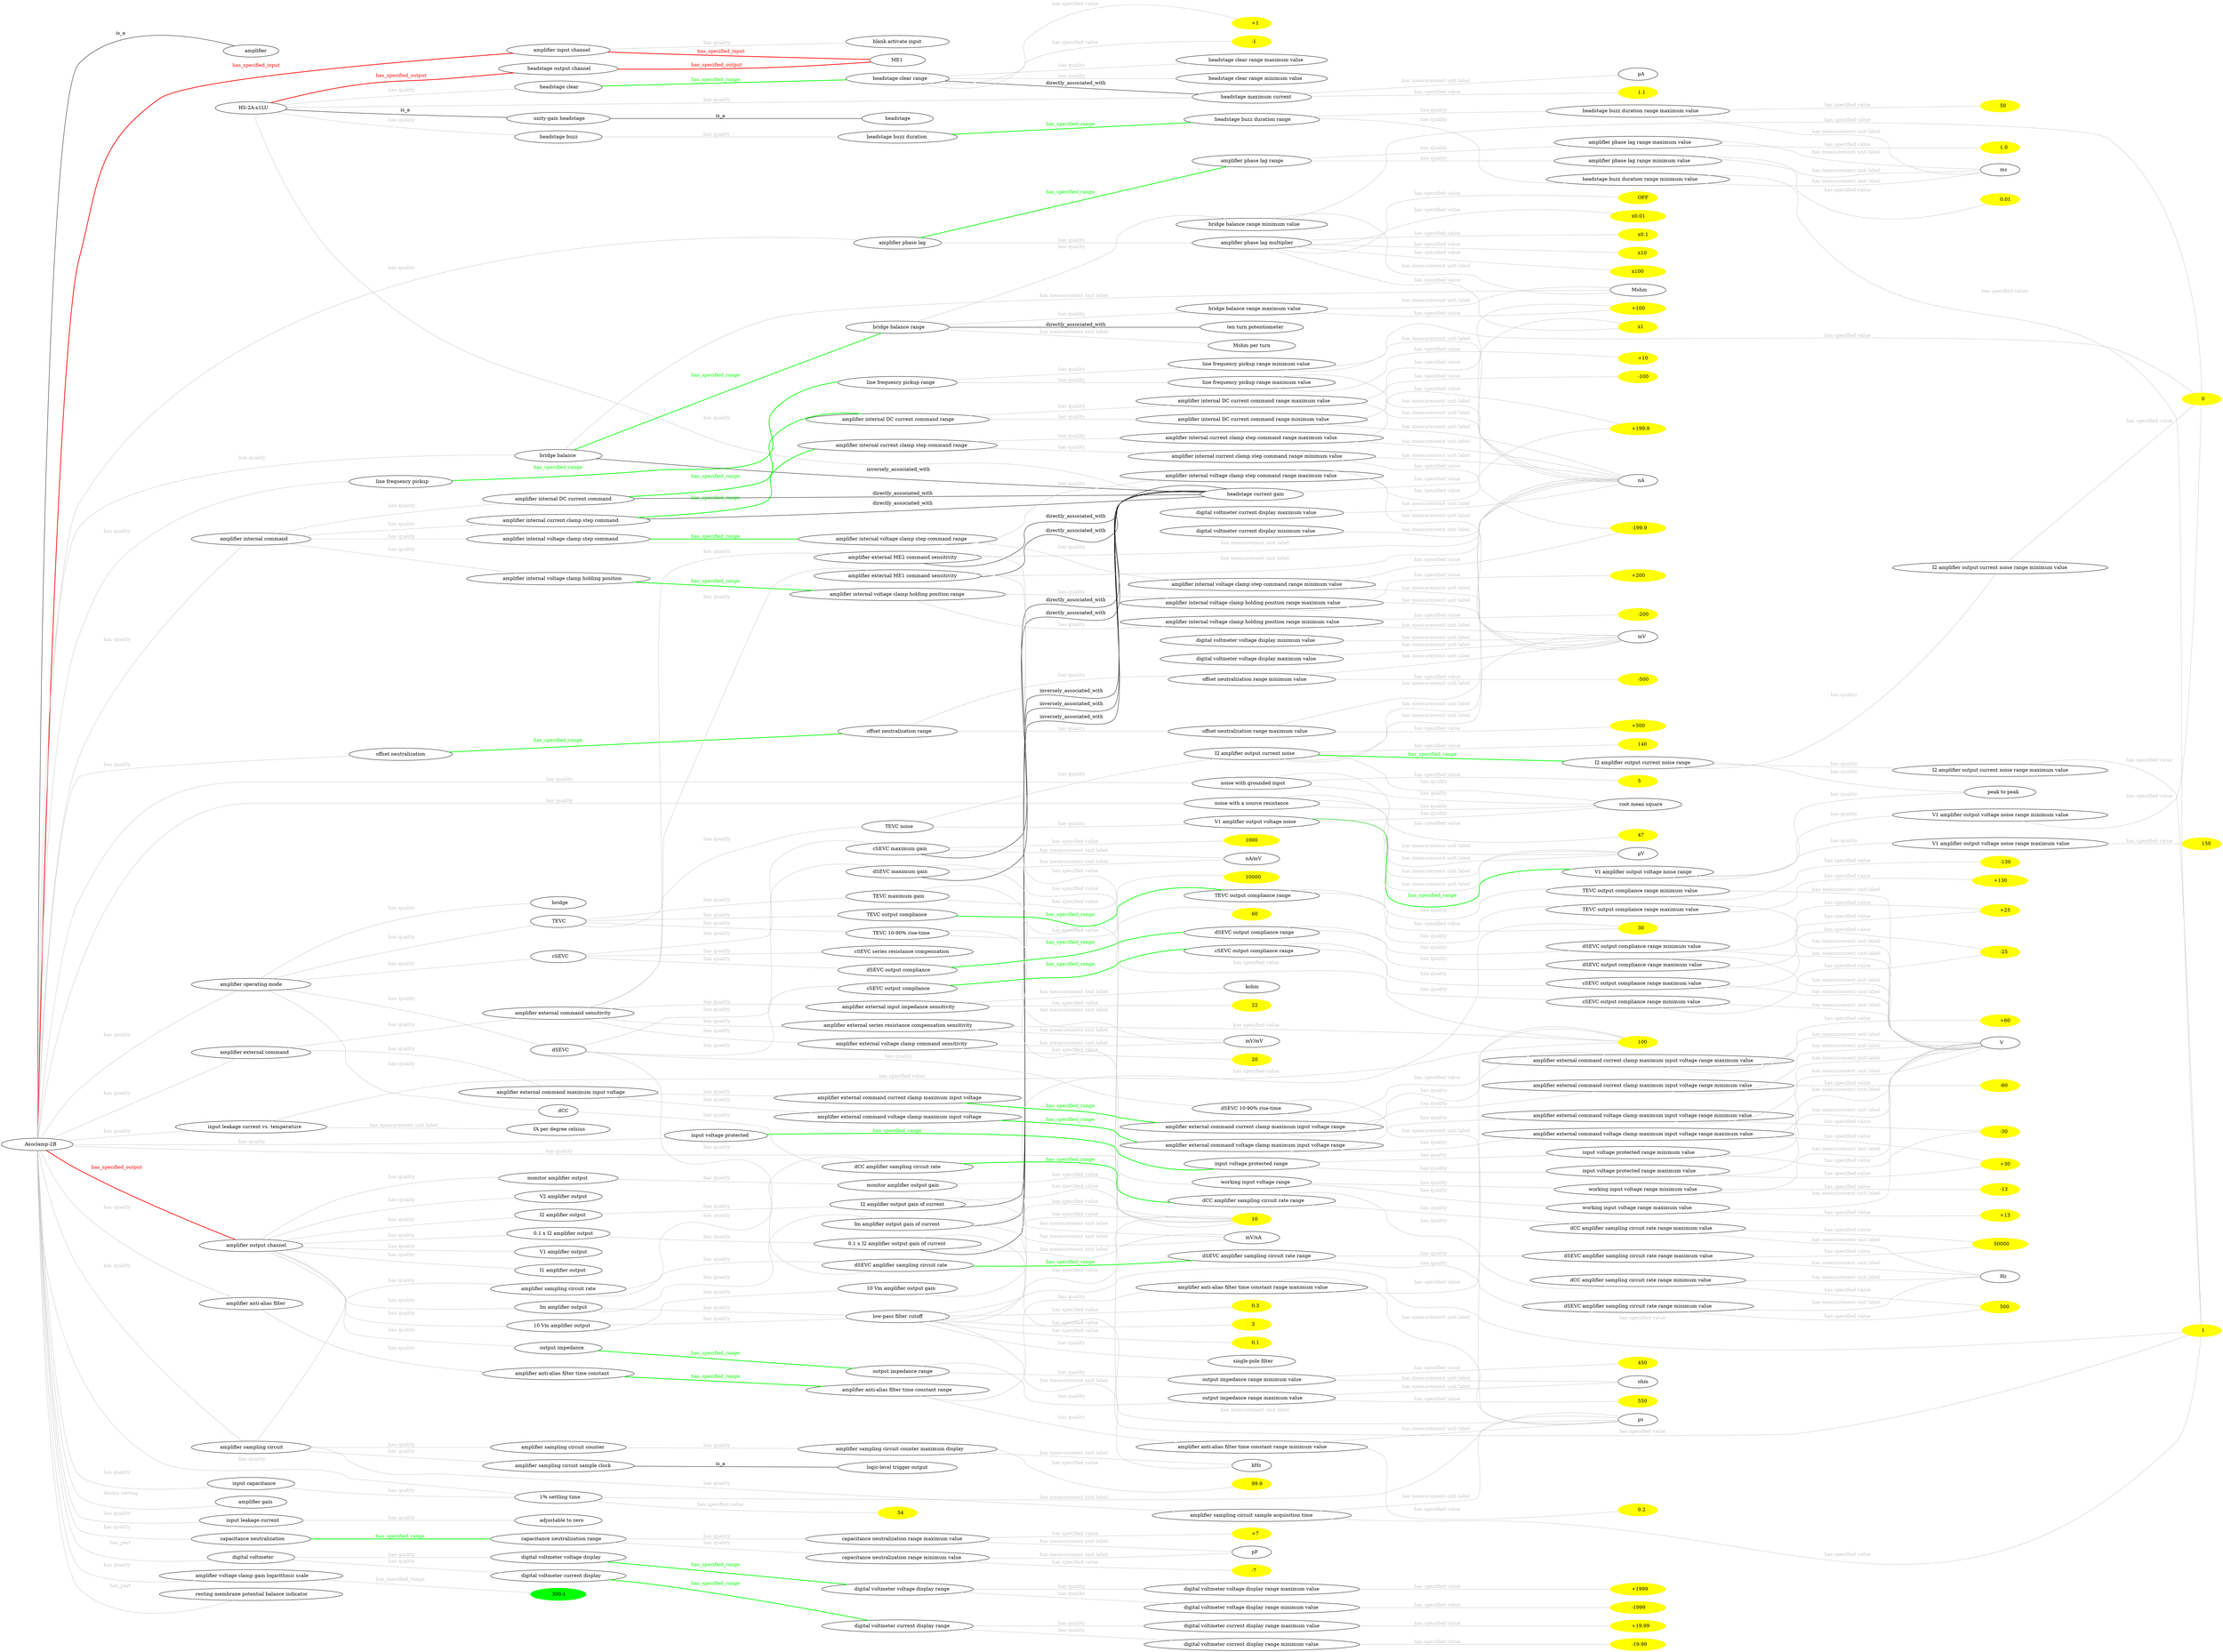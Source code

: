 graph "test" {
layout = "dot";
rankdir="LR";
overlap = "prism";
overlap_scaling = 5;
"	Axoclamp-2B	"	--	"	amplifier	"	[label="	is_a	"	color=	"#000000"	fontcolor=	"#000000"	]	;
"	HS-2A-x1LU	"	--	"	unity-gain headstage	"	[label="	is_a	"	color=	"#000000"	fontcolor=	"#000000"	]	;
"	Axoclamp-2B	"	--	"	amplifier input channel	"	[label="	has_specified_input	"	color=red	fontcolor=red	style=bold	]	;	
"	Axoclamp-2B	"	--	"	amplifier output channel	"	[label="	has_specified_output	"	color=red	fontcolor=red	style=bold	]	;	
"	Axoclamp-2B	"	--	"	amplifier gain	"	[label="	device setting	"	color=	"#c4c4c4"	fontcolor=	"#c4c4c4"	]	;
"	HS-2A-x1LU	"	--	"	headstage output channel	"	[label="	has_specified_output	"	color=red	fontcolor=red	style=bold	]	;	
"	unity-gain headstage	"	--	"	headstage	"	[label="	is_a	"	color=	"#000000"	fontcolor=	"#000000"	]	;
"	Axoclamp-2B	"	--	"	line frequency pickup	"	[label="	has quality	"	color=	"#c4c4c4"	fontcolor=	"#c4c4c4"	]	;
"	HS-2A-x1LU	"	--	"	headstage current gain	"	[label="	has quality	"	color=	"#c4c4c4"	fontcolor=	"#c4c4c4"	]	;
"	HS-2A-x1LU	"	--	"	headstage maximum current	"	[label="	has quality	"	color=	"#c4c4c4"	fontcolor=	"#c4c4c4"	]	;
"	Axoclamp-2B	"	--	"	noise with grounded input	"	[label="	has quality	"	color=	"#c4c4c4"	fontcolor=	"#c4c4c4"	]	;
"	Axoclamp-2B	"	--	"	noise with a source resistance	"	[label="	has quality	"	color=	"#c4c4c4"	fontcolor=	"#c4c4c4"	]	;
"	Axoclamp-2B	"	--	"	1% settling time	"	[label="	has quality	"	color=	"#c4c4c4"	fontcolor=	"#c4c4c4"	]	;
"	Axoclamp-2B	"	--	"	working input voltage range	"	[label="	has quality	"	color=	"#c4c4c4"	fontcolor=	"#c4c4c4"	]	;
"	Axoclamp-2B	"	--	"	input voltage protected	"	[label="	has quality	"	color=	"#c4c4c4"	fontcolor=	"#c4c4c4"	]	;
"	Axoclamp-2B	"	--	"	input capacitance	"	[label="	has quality	"	color=	"#c4c4c4"	fontcolor=	"#c4c4c4"	]	;
"	input capacitance	"	--	"	1% settling time	"	[label="	has quality	"	color=	"#c4c4c4"	fontcolor=	"#c4c4c4"	]	;
"	Axoclamp-2B	"	--	"	input leakage current	"	[label="	has quality	"	color=	"#c4c4c4"	fontcolor=	"#c4c4c4"	]	;
"	input leakage current	"	--	"	adjustable to zero	"	[label="	has quality	"	color=	"#c4c4c4"	fontcolor=	"#c4c4c4"	]	;
"	Axoclamp-2B	"	--	"	input leakage current vs. temperature	"	[label="	has quality	"	color=	"#c4c4c4"	fontcolor=	"#c4c4c4"	]	;
"	Axoclamp-2B	"	--	"	offset neutralization	"	[label="	has quality	"	color=	"#c4c4c4"	fontcolor=	"#c4c4c4"	]	;
"	Axoclamp-2B	"	--	"	capacitance neutralization	"	[label="	has quality	"	color=	"#c4c4c4"	fontcolor=	"#c4c4c4"	]	;
"	HS-2A-x1LU	"	--	"	headstage buzz	"	[label="	has quality	"	color=	"#c4c4c4"	fontcolor=	"#c4c4c4"	]	;
"	headstage buzz	"	--	"	headstage buzz duration	"	[label="	has quality	"	color=	"#c4c4c4"	fontcolor=	"#c4c4c4"	]	;
"	HS-2A-x1LU	"	--	"	headstage clear	"	[label="	has quality	"	color=	"#c4c4c4"	fontcolor=	"#c4c4c4"	]	;
"	Axoclamp-2B	"	--	"	bridge balance	"	[label="	has quality	"	color=	"#c4c4c4"	fontcolor=	"#c4c4c4"	]	;
"	Axoclamp-2B	"	--	"	digital voltmeter	"	[label="	has_part	"	color=	"#c4c4c4"	fontcolor=	"#c4c4c4"	]	;
"	digital voltmeter	"	--	"	digital voltmeter voltage display	"	[label="	has quality	"	color=	"#c4c4c4"	fontcolor=	"#c4c4c4"	]	;
"	digital voltmeter	"	--	"	digital voltmeter current display	"	[label="	has quality	"	color=	"#c4c4c4"	fontcolor=	"#c4c4c4"	]	;
"	amplifier input channel	"	--	"	ME1	"	[label="	has_specified_input	"	color=red	fontcolor=red	style=bold	]	;	
"	headstage output channel	"	--	"	ME1	"	[label="	has_specified_output	"	color=red	fontcolor=red	style=bold	]	;	
"	amplifier output channel	"	--	"	10 Vm amplifier output	"	[label="	has quality	"	color=	"#c4c4c4"	fontcolor=	"#c4c4c4"	]	;
"	amplifier output channel	"	--	"	Im amplifier output	"	[label="	has quality	"	color=	"#c4c4c4"	fontcolor=	"#c4c4c4"	]	;
"	amplifier output channel	"	--	"	V1 amplifier output	"	[label="	has quality	"	color=	"#c4c4c4"	fontcolor=	"#c4c4c4"	]	;
"	amplifier output channel	"	--	"	I1 amplifier output	"	[label="	has quality	"	color=	"#c4c4c4"	fontcolor=	"#c4c4c4"	]	;
"	amplifier output channel	"	--	"	V2 amplifier output	"	[label="	has quality	"	color=	"#c4c4c4"	fontcolor=	"#c4c4c4"	]	;
"	amplifier output channel	"	--	"	0.1 x I2 amplifier output	"	[label="	has quality	"	color=	"#c4c4c4"	fontcolor=	"#c4c4c4"	]	;
"	amplifier output channel	"	--	"	I2 amplifier output	"	[label="	has quality	"	color=	"#c4c4c4"	fontcolor=	"#c4c4c4"	]	;
"	amplifier output channel	"	--	"	monitor amplifier output	"	[label="	has quality	"	color=	"#c4c4c4"	fontcolor=	"#c4c4c4"	]	;
"	Im amplifier output	"	--	"	Im amplifier output gain of current	"	[label="	has quality	"	color=	"#c4c4c4"	fontcolor=	"#c4c4c4"	]	;
"	I2 amplifier output	"	--	"	I2 amplifier output gain of current	"	[label="	has quality	"	color=	"#c4c4c4"	fontcolor=	"#c4c4c4"	]	;
"	0.1 x I2 amplifier output	"	--	"	0.1 x I2 amplifier output gain of current	"	[label="	has quality	"	color=	"#c4c4c4"	fontcolor=	"#c4c4c4"	]	;
"	10 Vm amplifier output	"	--	"	low-pass filter cutoff	"	[label="	has quality	"	color=	"#c4c4c4"	fontcolor=	"#c4c4c4"	]	;
"	Im amplifier output	"	--	"	low-pass filter cutoff	"	[label="	has quality	"	color=	"#c4c4c4"	fontcolor=	"#c4c4c4"	]	;
"	low-pass filter cutoff	"	--	"	single-pole filter	"	[label="	has quality	"	color=	"#c4c4c4"	fontcolor=	"#c4c4c4"	]	;
"	10 Vm amplifier output	"	--	"	10 Vm amplifier output gain	"	[label="	has quality	"	color=	"#c4c4c4"	fontcolor=	"#c4c4c4"	]	;
"	monitor amplifier output	"	--	"	monitor amplifier output gain	"	[label="	has quality	"	color=	"#c4c4c4"	fontcolor=	"#c4c4c4"	]	;
"	amplifier output channel	"	--	"	output impedance	"	[label="	has quality	"	color=	"#c4c4c4"	fontcolor=	"#c4c4c4"	]	;
"	Axoclamp-2B	"	--	"	amplifier operating mode	"	[label="	has quality	"	color=	"#c4c4c4"	fontcolor=	"#c4c4c4"	]	;
"	amplifier operating mode	"	--	"	bridge	"	[label="	has quality	"	color=	"#c4c4c4"	fontcolor=	"#c4c4c4"	]	;
"	amplifier operating mode	"	--	"	cSEVC	"	[label="	has quality	"	color=	"#c4c4c4"	fontcolor=	"#c4c4c4"	]	;
"	amplifier operating mode	"	--	"	dCC	"	[label="	has quality	"	color=	"#c4c4c4"	fontcolor=	"#c4c4c4"	]	;
"	amplifier operating mode	"	--	"	dSEVC	"	[label="	has quality	"	color=	"#c4c4c4"	fontcolor=	"#c4c4c4"	]	;
"	amplifier operating mode	"	--	"	TEVC	"	[label="	has quality	"	color=	"#c4c4c4"	fontcolor=	"#c4c4c4"	]	;
"	dSEVC	"	--	"	dSEVC 10-90% rise-time	"	[label="	has quality	"	color=	"#c4c4c4"	fontcolor=	"#c4c4c4"	]	;
"	TEVC	"	--	"	TEVC 10-90% rise-time	"	[label="	has quality	"	color=	"#c4c4c4"	fontcolor=	"#c4c4c4"	]	;
"	TEVC	"	--	"	TEVC noise	"	[label="	has quality	"	color=	"#c4c4c4"	fontcolor=	"#c4c4c4"	]	;
"	TEVC noise	"	--	"	V1 amplifier output voltage noise	"	[label="	has quality	"	color=	"#c4c4c4"	fontcolor=	"#c4c4c4"	]	;
"	TEVC noise	"	--	"	I2 amplifier output current noise	"	[label="	has quality	"	color=	"#c4c4c4"	fontcolor=	"#c4c4c4"	]	;
"	dSEVC	"	--	"	dSEVC maximum gain	"	[label="	has quality	"	color=	"#c4c4c4"	fontcolor=	"#c4c4c4"	]	;
"	cSEVC	"	--	"	cSEVC maximum gain	"	[label="	has quality	"	color=	"#c4c4c4"	fontcolor=	"#c4c4c4"	]	;
"	TEVC	"	--	"	TEVC maximum gain	"	[label="	has quality	"	color=	"#c4c4c4"	fontcolor=	"#c4c4c4"	]	;
"	Axoclamp-2B	"	--	"	amplifier voltage clamp gain logarithmic scale	"	[label="	has quality	"	color=	"#c4c4c4"	fontcolor=	"#c4c4c4"	]	;
"	cSEVC	"	--	"	dSEVC output compliance	"	[label="	has quality	"	color=	"#c4c4c4"	fontcolor=	"#c4c4c4"	]	;
"	dSEVC	"	--	"	cSEVC output compliance	"	[label="	has quality	"	color=	"#c4c4c4"	fontcolor=	"#c4c4c4"	]	;
"	TEVC	"	--	"	TEVC output compliance	"	[label="	has quality	"	color=	"#c4c4c4"	fontcolor=	"#c4c4c4"	]	;
"	Axoclamp-2B	"	--	"	amplifier phase lag	"	[label="	has quality	"	color=	"#c4c4c4"	fontcolor=	"#c4c4c4"	]	;
"	amplifier phase lag	"	--	"	amplifier phase lag multiplier	"	[label="	has quality	"	color=	"#c4c4c4"	fontcolor=	"#c4c4c4"	]	;
"	Axoclamp-2B	"	--	"	amplifier anti-alias filter	"	[label="	has quality	"	color=	"#c4c4c4"	fontcolor=	"#c4c4c4"	]	;
"	amplifier anti-alias filter	"	--	"	amplifier anti-alias filter time constant	"	[label="	has quality	"	color=	"#c4c4c4"	fontcolor=	"#c4c4c4"	]	;
"	Axoclamp-2B	"	--	"	resting membrane potential balance indicator	"	[label="	has_part	"	color=	"#c4c4c4"	fontcolor=	"#c4c4c4"	]	;
"	amplifier input channel	"	--	"	blank activate input	"	[label="	has quality	"	color=	"#c4c4c4"	fontcolor=	"#c4c4c4"	]	;
"	cSEVC	"	--	"	cSEVC series resistance compensation	"	[label="	has quality	"	color=	"#c4c4c4"	fontcolor=	"#c4c4c4"	]	;
"	Axoclamp-2B	"	--	"	amplifier sampling circuit	"	[label="	has quality	"	color=	"#c4c4c4"	fontcolor=	"#c4c4c4"	]	;
"	amplifier sampling circuit	"	--	"	amplifier sampling circuit rate	"	[label="	has quality	"	color=	"#c4c4c4"	fontcolor=	"#c4c4c4"	]	;
"	amplifier sampling circuit	"	--	"	amplifier sampling circuit counter	"	[label="	has quality	"	color=	"#c4c4c4"	fontcolor=	"#c4c4c4"	]	;
"	amplifier sampling circuit	"	--	"	amplifier sampling circuit sample clock	"	[label="	has quality	"	color=	"#c4c4c4"	fontcolor=	"#c4c4c4"	]	;
"	amplifier sampling circuit	"	--	"	amplifier sampling circuit sample acquisition time	"	[label="	has quality	"	color=	"#c4c4c4"	fontcolor=	"#c4c4c4"	]	;
"	dCC	"	--	"	dCC amplifier sampling circuit rate	"	[label="	has quality	"	color=	"#c4c4c4"	fontcolor=	"#c4c4c4"	]	;
"	dSEVC	"	--	"	dSEVC amplifier sampling circuit rate	"	[label="	has quality	"	color=	"#c4c4c4"	fontcolor=	"#c4c4c4"	]	;
"	amplifier sampling circuit rate	"	--	"	dCC amplifier sampling circuit rate	"	[label="	has quality	"	color=	"#c4c4c4"	fontcolor=	"#c4c4c4"	]	;
"	amplifier sampling circuit rate	"	--	"	dSEVC amplifier sampling circuit rate	"	[label="	has quality	"	color=	"#c4c4c4"	fontcolor=	"#c4c4c4"	]	;
"	amplifier sampling circuit counter	"	--	"	amplifier sampling circuit counter maximum display	"	[label="	has quality	"	color=	"#c4c4c4"	fontcolor=	"#c4c4c4"	]	;
"	amplifier sampling circuit sample clock	"	--	"	logic-level trigger output	"	[label="	is_a	"	color=	"#000000"	fontcolor=	"#000000"	]	;
"	Axoclamp-2B	"	--	"	amplifier internal command	"	[label="	has quality	"	color=	"#c4c4c4"	fontcolor=	"#c4c4c4"	]	;
"	amplifier internal command	"	--	"	amplifier internal voltage clamp step command 	"	[label="	has quality	"	color=	"#c4c4c4"	fontcolor=	"#c4c4c4"	]	;
"	amplifier internal command	"	--	"	amplifier internal voltage clamp holding position	"	[label="	has quality	"	color=	"#c4c4c4"	fontcolor=	"#c4c4c4"	]	;
"	amplifier internal command	"	--	"	amplifier internal current clamp step command	"	[label="	has quality	"	color=	"#c4c4c4"	fontcolor=	"#c4c4c4"	]	;
"	amplifier internal command	"	--	"	amplifier internal DC current command	"	[label="	has quality	"	color=	"#c4c4c4"	fontcolor=	"#c4c4c4"	]	;
"	Axoclamp-2B	"	--	"	amplifier external command	"	[label="	has quality	"	color=	"#c4c4c4"	fontcolor=	"#c4c4c4"	]	;
"	amplifier external command	"	--	"	amplifier external command sensitivity	"	[label="	has quality	"	color=	"#c4c4c4"	fontcolor=	"#c4c4c4"	]	;
"	amplifier external command sensitivity	"	--	"	amplifier external voltage clamp command sensitivity	"	[label="	has quality	"	color=	"#c4c4c4"	fontcolor=	"#c4c4c4"	]	;
"	amplifier external command sensitivity	"	--	"	amplifier external series resistance compensation sensitivity	"	[label="	has quality	"	color=	"#c4c4c4"	fontcolor=	"#c4c4c4"	]	;
"	amplifier external command sensitivity	"	--	"	amplifier external ME1 command sensitivity	"	[label="	has quality	"	color=	"#c4c4c4"	fontcolor=	"#c4c4c4"	]	;
"	amplifier external command sensitivity	"	--	"	amplifier external ME2 command sensitivity	"	[label="	has quality	"	color=	"#c4c4c4"	fontcolor=	"#c4c4c4"	]	;
"	amplifier external command sensitivity	"	--	"	amplifier external input impedance sensitivity	"	[label="	has quality	"	color=	"#c4c4c4"	fontcolor=	"#c4c4c4"	]	;
"	amplifier external command	"	--	"	amplifier external command maximum input voltage 	"	[label="	has quality	"	color=	"#c4c4c4"	fontcolor=	"#c4c4c4"	]	;
"	amplifier external command maximum input voltage 	"	--	"	amplifier external command voltage clamp maximum input voltage 	"	[label="	has quality	"	color=	"#c4c4c4"	fontcolor=	"#c4c4c4"	]	;
"	amplifier external command maximum input voltage 	"	--	"	amplifier external command current clamp maximum input voltage 	"	[label="	has quality	"	color=	"#c4c4c4"	fontcolor=	"#c4c4c4"	]	;
"	amplifier internal DC current command	"	--	"	headstage current gain	"	[label="	directly_associated_with	"	color=	"#000000"	fontcolor=	"#000000"	]	;
"	amplifier internal DC current command range	"	--	"	amplifier internal DC current command range maximum value	"	[label="	has quality	"	color=	"#c4c4c4"	fontcolor=	"#c4c4c4"	]	;
"	amplifier internal DC current command range	"	--	"	amplifier internal DC current command range minimum value	"	[label="	has quality	"	color=	"#c4c4c4"	fontcolor=	"#c4c4c4"	]	;
"	amplifier internal DC current command range maximum value	"	--	"	nA	"	[label="	has measurement unit label	"	color=	"#c4c4c4"	fontcolor=	"#c4c4c4"	]	;
"	amplifier internal DC current command range minimum value	"	--	"	nA	"	[label="	has measurement unit label	"	color=	"#c4c4c4"	fontcolor=	"#c4c4c4"	]	;
"	headstage maximum current	"	--	"	µA	"	[label="	has measurement unit label	"	color=	"#c4c4c4"	fontcolor=	"#c4c4c4"	]	;
"	amplifier internal voltage clamp step command range	"	--	"	amplifier internal voltage clamp step command range maximum value	"	[label="	has quality	"	color=	"#c4c4c4"	fontcolor=	"#c4c4c4"	]	;
"	amplifier internal voltage clamp step command range	"	--	"	amplifier internal voltage clamp step command range minimum value	"	[label="	has quality	"	color=	"#c4c4c4"	fontcolor=	"#c4c4c4"	]	;
"	amplifier internal voltage clamp step command range maximum value	"	--	"	mV	"	[label="	has measurement unit label	"	color=	"#c4c4c4"	fontcolor=	"#c4c4c4"	]	;
"	amplifier internal voltage clamp step command range minimum value	"	--	"	mV	"	[label="	has measurement unit label	"	color=	"#c4c4c4"	fontcolor=	"#c4c4c4"	]	;
"	headstage buzz duration range	"	--	"	headstage buzz duration range maximum value	"	[label="	has quality	"	color=	"#c4c4c4"	fontcolor=	"#c4c4c4"	]	;
"	headstage buzz duration range	"	--	"	headstage buzz duration range minimum value	"	[label="	has quality	"	color=	"#c4c4c4"	fontcolor=	"#c4c4c4"	]	;
"	headstage buzz duration range maximum value	"	--	"	ms	"	[label="	has measurement unit label	"	color=	"#c4c4c4"	fontcolor=	"#c4c4c4"	]	;
"	headstage buzz duration range minimum value	"	--	"	ms	"	[label="	has measurement unit label	"	color=	"#c4c4c4"	fontcolor=	"#c4c4c4"	]	;
"	TEVC maximum gain	"	--	"	mV/mV	"	[label="	has measurement unit label	"	color=	"#c4c4c4"	fontcolor=	"#c4c4c4"	]	;
"	TEVC output compliance range	"	--	"	TEVC output compliance range maximum value	"	[label="	has quality	"	color=	"#c4c4c4"	fontcolor=	"#c4c4c4"	]	;
"	TEVC output compliance range	"	--	"	TEVC output compliance range minimum value	"	[label="	has quality	"	color=	"#c4c4c4"	fontcolor=	"#c4c4c4"	]	;
"	TEVC output compliance range maximum value	"	--	"	V	"	[label="	has measurement unit label	"	color=	"#c4c4c4"	fontcolor=	"#c4c4c4"	]	;
"	TEVC output compliance range minimum value	"	--	"	V	"	[label="	has measurement unit label	"	color=	"#c4c4c4"	fontcolor=	"#c4c4c4"	]	;
"	TEVC 10-90% rise-time	"	--	"	µs	"	[label="	has measurement unit label	"	color=	"#c4c4c4"	fontcolor=	"#c4c4c4"	]	;
"	V1 amplifier output voltage noise	"	--	"	root mean square	"	[label="	has quality	"	color=	"#c4c4c4"	fontcolor=	"#c4c4c4"	]	;
"	V1 amplifier output voltage noise	"	--	"	µV	"	[label="	has measurement unit label	"	color=	"#c4c4c4"	fontcolor=	"#c4c4c4"	]	;
"	I2 amplifier output current noise	"	--	"	root mean square	"	[label="	has quality	"	color=	"#c4c4c4"	fontcolor=	"#c4c4c4"	]	;
"	I2 amplifier output current noise	"	--	"	nA	"	[label="	has measurement unit label	"	color=	"#c4c4c4"	fontcolor=	"#c4c4c4"	]	;
"	V1 amplifier output voltage noise range	"	--	"	V1 amplifier output voltage noise range maximum value	"	[label="	has quality	"	color=	"#c4c4c4"	fontcolor=	"#c4c4c4"	]	;
"	V1 amplifier output voltage noise range	"	--	"	V1 amplifier output voltage noise range minimum value	"	[label="	has quality	"	color=	"#c4c4c4"	fontcolor=	"#c4c4c4"	]	;
"	V1 amplifier output voltage noise range	"	--	"	peak to peak	"	[label="	has quality	"	color=	"#c4c4c4"	fontcolor=	"#c4c4c4"	]	;
"	I2 amplifier output current noise range	"	--	"	I2 amplifier output current noise range maximum value	"	[label="	has quality	"	color=	"#c4c4c4"	fontcolor=	"#c4c4c4"	]	;
"	I2 amplifier output current noise range	"	--	"	I2 amplifier output current noise range minimum value	"	[label="	has quality	"	color=	"#c4c4c4"	fontcolor=	"#c4c4c4"	]	;
"	I2 amplifier output current noise range	"	--	"	peak to peak	"	[label="	has quality	"	color=	"#c4c4c4"	fontcolor=	"#c4c4c4"	]	;
"	V1 amplifier output voltage noise	"	--	"	µV	"	[label="	has measurement unit label	"	color=	"#c4c4c4"	fontcolor=	"#c4c4c4"	]	;
"	I2 amplifier output current noise	"	--	"	nA	"	[label="	has measurement unit label	"	color=	"#c4c4c4"	fontcolor=	"#c4c4c4"	]	;
"	amplifier internal voltage clamp holding position range	"	--	"	amplifier internal voltage clamp holding position range maximum value	"	[label="	has quality	"	color=	"#c4c4c4"	fontcolor=	"#c4c4c4"	]	;
"	amplifier internal voltage clamp holding position range	"	--	"	amplifier internal voltage clamp holding position range minimum value	"	[label="	has quality	"	color=	"#c4c4c4"	fontcolor=	"#c4c4c4"	]	;
"	amplifier internal voltage clamp holding position range maximum value	"	--	"	mV	"	[label="	has measurement unit label	"	color=	"#c4c4c4"	fontcolor=	"#c4c4c4"	]	;
"	amplifier internal voltage clamp holding position range minimum value	"	--	"	mV	"	[label="	has measurement unit label	"	color=	"#c4c4c4"	fontcolor=	"#c4c4c4"	]	;
"	amplifier internal current clamp step command	"	--	"	headstage current gain	"	[label="	directly_associated_with	"	color=	"#000000"	fontcolor=	"#000000"	]	;
"	amplifier internal current clamp step command range	"	--	"	amplifier internal current clamp step command range maximum value	"	[label="	has quality	"	color=	"#c4c4c4"	fontcolor=	"#c4c4c4"	]	;
"	amplifier internal current clamp step command range	"	--	"	amplifier internal current clamp step command range minimum value	"	[label="	has quality	"	color=	"#c4c4c4"	fontcolor=	"#c4c4c4"	]	;
"	amplifier internal current clamp step command range maximum value	"	--	"	nA	"	[label="	has measurement unit label	"	color=	"#c4c4c4"	fontcolor=	"#c4c4c4"	]	;
"	amplifier internal current clamp step command range minimum value	"	--	"	nA	"	[label="	has measurement unit label	"	color=	"#c4c4c4"	fontcolor=	"#c4c4c4"	]	;
"	cSEVC maximum gain	"	--	"	headstage current gain	"	[label="	directly_associated_with	"	color=	"#000000"	fontcolor=	"#000000"	]	;
"	cSEVC maximum gain	"	--	"	nA/mV	"	[label="	has measurement unit label	"	color=	"#c4c4c4"	fontcolor=	"#c4c4c4"	]	;
"	dSEVC output compliance range	"	--	"	dSEVC output compliance range maximum value	"	[label="	has quality	"	color=	"#c4c4c4"	fontcolor=	"#c4c4c4"	]	;
"	dSEVC output compliance range	"	--	"	dSEVC output compliance range minimum value	"	[label="	has quality	"	color=	"#c4c4c4"	fontcolor=	"#c4c4c4"	]	;
"	dSEVC output compliance range maximum value	"	--	"	V	"	[label="	has measurement unit label	"	color=	"#c4c4c4"	fontcolor=	"#c4c4c4"	]	;
"	dSEVC output compliance range minimum value	"	--	"	V	"	[label="	has measurement unit label	"	color=	"#c4c4c4"	fontcolor=	"#c4c4c4"	]	;
"	amplifier phase lag range	"	--	"	amplifier phase lag range maximum value	"	[label="	has quality	"	color=	"#c4c4c4"	fontcolor=	"#c4c4c4"	]	;
"	amplifier phase lag range	"	--	"	amplifier phase lag range minimum value	"	[label="	has quality	"	color=	"#c4c4c4"	fontcolor=	"#c4c4c4"	]	;
"	amplifier phase lag range maximum value	"	--	"	ms	"	[label="	has measurement unit label	"	color=	"#c4c4c4"	fontcolor=	"#c4c4c4"	]	;
"	amplifier phase lag range minimum value	"	--	"	ms	"	[label="	has measurement unit label	"	color=	"#c4c4c4"	fontcolor=	"#c4c4c4"	]	;
"	cSEVC output compliance range	"	--	"	cSEVC output compliance range maximum value	"	[label="	has quality	"	color=	"#c4c4c4"	fontcolor=	"#c4c4c4"	]	;
"	cSEVC output compliance range	"	--	"	cSEVC output compliance range minimum value	"	[label="	has quality	"	color=	"#c4c4c4"	fontcolor=	"#c4c4c4"	]	;
"	cSEVC output compliance range maximum value	"	--	"	V	"	[label="	has measurement unit label	"	color=	"#c4c4c4"	fontcolor=	"#c4c4c4"	]	;
"	cSEVC output compliance range minimum value	"	--	"	V	"	[label="	has measurement unit label	"	color=	"#c4c4c4"	fontcolor=	"#c4c4c4"	]	;
"	dSEVC 10-90% rise-time	"	--	"	µs	"	[label="	has measurement unit label	"	color=	"#c4c4c4"	fontcolor=	"#c4c4c4"	]	;
"	dSEVC maximum gain	"	--	"	headstage current gain	"	[label="	directly_associated_with	"	color=	"#000000"	fontcolor=	"#000000"	]	;
"	dSEVC maximum gain	"	--	"	nA/mV	"	[label="	has measurement unit label	"	color=	"#c4c4c4"	fontcolor=	"#c4c4c4"	]	;
"	dSEVC amplifier sampling circuit rate range	"	--	"	dSEVC amplifier sampling circuit rate range maximum value	"	[label="	has quality	"	color=	"#c4c4c4"	fontcolor=	"#c4c4c4"	]	;
"	dSEVC amplifier sampling circuit rate range	"	--	"	dSEVC amplifier sampling circuit rate range minimum value	"	[label="	has quality	"	color=	"#c4c4c4"	fontcolor=	"#c4c4c4"	]	;
"	dSEVC amplifier sampling circuit rate range maximum value	"	--	"	Hz	"	[label="	has measurement unit label	"	color=	"#c4c4c4"	fontcolor=	"#c4c4c4"	]	;
"	dSEVC amplifier sampling circuit rate range minimum value	"	--	"	Hz	"	[label="	has measurement unit label	"	color=	"#c4c4c4"	fontcolor=	"#c4c4c4"	]	;
"	dCC amplifier sampling circuit rate range	"	--	"	dCC amplifier sampling circuit rate range maximum value	"	[label="	has quality	"	color=	"#c4c4c4"	fontcolor=	"#c4c4c4"	]	;
"	dCC amplifier sampling circuit rate range	"	--	"	dCC amplifier sampling circuit rate range minimum value	"	[label="	has quality	"	color=	"#c4c4c4"	fontcolor=	"#c4c4c4"	]	;
"	dCC amplifier sampling circuit rate range maximum value	"	--	"	Hz	"	[label="	has measurement unit label	"	color=	"#c4c4c4"	fontcolor=	"#c4c4c4"	]	;
"	dCC amplifier sampling circuit rate range minimum value	"	--	"	Hz	"	[label="	has measurement unit label	"	color=	"#c4c4c4"	fontcolor=	"#c4c4c4"	]	;
"	1% settling time	"	--	"	µs	"	[label="	has measurement unit label	"	color=	"#c4c4c4"	fontcolor=	"#c4c4c4"	]	;
"	output impedance range	"	--	"	output impedance range maximum value	"	[label="	has quality	"	color=	"#c4c4c4"	fontcolor=	"#c4c4c4"	]	;
"	output impedance range	"	--	"	output impedance range minimum value	"	[label="	has quality	"	color=	"#c4c4c4"	fontcolor=	"#c4c4c4"	]	;
"	output impedance range maximum value	"	--	"	ohm	"	[label="	has measurement unit label	"	color=	"#c4c4c4"	fontcolor=	"#c4c4c4"	]	;
"	output impedance range minimum value	"	--	"	ohm	"	[label="	has measurement unit label	"	color=	"#c4c4c4"	fontcolor=	"#c4c4c4"	]	;
"	low-pass filter cutoff	"	--	"	kHz	"	[label="	has measurement unit label	"	color=	"#c4c4c4"	fontcolor=	"#c4c4c4"	]	;
"	amplifier external command voltage clamp maximum input voltage range	"	--	"	amplifier external command voltage clamp maximum input voltage range maximum value	"	[label="	has quality	"	color=	"#c4c4c4"	fontcolor=	"#c4c4c4"	]	;
"	amplifier external command voltage clamp maximum input voltage range	"	--	"	amplifier external command voltage clamp maximum input voltage range minimum value	"	[label="	has quality	"	color=	"#c4c4c4"	fontcolor=	"#c4c4c4"	]	;
"	amplifier external command voltage clamp maximum input voltage range maximum value	"	--	"	V	"	[label="	has measurement unit label	"	color=	"#c4c4c4"	fontcolor=	"#c4c4c4"	]	;
"	amplifier external command voltage clamp maximum input voltage range minimum value	"	--	"	V	"	[label="	has measurement unit label	"	color=	"#c4c4c4"	fontcolor=	"#c4c4c4"	]	;
"	amplifier external command current clamp maximum input voltage range	"	--	"	amplifier external command current clamp maximum input voltage range maximum value	"	[label="	has quality	"	color=	"#c4c4c4"	fontcolor=	"#c4c4c4"	]	;
"	amplifier external command current clamp maximum input voltage range	"	--	"	amplifier external command current clamp maximum input voltage range minimum value	"	[label="	has quality	"	color=	"#c4c4c4"	fontcolor=	"#c4c4c4"	]	;
"	amplifier external command current clamp maximum input voltage range maximum value	"	--	"	V	"	[label="	has measurement unit label	"	color=	"#c4c4c4"	fontcolor=	"#c4c4c4"	]	;
"	amplifier external command current clamp maximum input voltage range minimum value	"	--	"	V	"	[label="	has measurement unit label	"	color=	"#c4c4c4"	fontcolor=	"#c4c4c4"	]	;
"	amplifier external input impedance sensitivity	"	--	"	kohm	"	[label="	has measurement unit label	"	color=	"#c4c4c4"	fontcolor=	"#c4c4c4"	]	;
"	amplifier external voltage clamp command sensitivity	"	--	"	mV/mV	"	[label="	has measurement unit label	"	color=	"#c4c4c4"	fontcolor=	"#c4c4c4"	]	;
"	amplifier external series resistance compensation sensitivity	"	--	"	mV/mV	"	[label="	has measurement unit label	"	color=	"#c4c4c4"	fontcolor=	"#c4c4c4"	]	;
"	amplifier sampling circuit sample acquisition time	"	--	"	µs	"	[label="	has measurement unit label	"	color=	"#c4c4c4"	fontcolor=	"#c4c4c4"	]	;
"	amplifier sampling circuit counter maximum display	"	--	"	kHz	"	[label="	has measurement unit label	"	color=	"#c4c4c4"	fontcolor=	"#c4c4c4"	]	;
"	amplifier anti-alias filter time constant range	"	--	"	amplifier anti-alias filter time constant range maximum value	"	[label="	has quality	"	color=	"#c4c4c4"	fontcolor=	"#c4c4c4"	]	;
"	amplifier anti-alias filter time constant range	"	--	"	amplifier anti-alias filter time constant range minimum value	"	[label="	has quality	"	color=	"#c4c4c4"	fontcolor=	"#c4c4c4"	]	;
"	amplifier anti-alias filter time constant range maximum value	"	--	"	µs	"	[label="	has measurement unit label	"	color=	"#c4c4c4"	fontcolor=	"#c4c4c4"	]	;
"	amplifier anti-alias filter time constant range minimum value	"	--	"	µs	"	[label="	has measurement unit label	"	color=	"#c4c4c4"	fontcolor=	"#c4c4c4"	]	;
"	working input voltage range	"	--	"	working input voltage range maximum value	"	[label="	has quality	"	color=	"#c4c4c4"	fontcolor=	"#c4c4c4"	]	;
"	working input voltage range	"	--	"	working input voltage range minimum value	"	[label="	has quality	"	color=	"#c4c4c4"	fontcolor=	"#c4c4c4"	]	;
"	working input voltage range maximum value	"	--	"	V	"	[label="	has measurement unit label	"	color=	"#c4c4c4"	fontcolor=	"#c4c4c4"	]	;
"	working input voltage range minimum value	"	--	"	V	"	[label="	has measurement unit label	"	color=	"#c4c4c4"	fontcolor=	"#c4c4c4"	]	;
"	input voltage protected range	"	--	"	input voltage protected range maximum value	"	[label="	has quality	"	color=	"#c4c4c4"	fontcolor=	"#c4c4c4"	]	;
"	input voltage protected range	"	--	"	input voltage protected range minimum value	"	[label="	has quality	"	color=	"#c4c4c4"	fontcolor=	"#c4c4c4"	]	;
"	input voltage protected range maximum value	"	--	"	V	"	[label="	has measurement unit label	"	color=	"#c4c4c4"	fontcolor=	"#c4c4c4"	]	;
"	input voltage protected range minimum value	"	--	"	V	"	[label="	has measurement unit label	"	color=	"#c4c4c4"	fontcolor=	"#c4c4c4"	]	;
"	offset neutralization range	"	--	"	offset neutralization range maximum value	"	[label="	has quality	"	color=	"#c4c4c4"	fontcolor=	"#c4c4c4"	]	;
"	offset neutralization range	"	--	"	offset neutralization range minimum value	"	[label="	has quality	"	color=	"#c4c4c4"	fontcolor=	"#c4c4c4"	]	;
"	offset neutralization range maximum value	"	--	"	mV	"	[label="	has measurement unit label	"	color=	"#c4c4c4"	fontcolor=	"#c4c4c4"	]	;
"	offset neutralization range minimum value	"	--	"	mV	"	[label="	has measurement unit label	"	color=	"#c4c4c4"	fontcolor=	"#c4c4c4"	]	;
"	capacitance neutralization range	"	--	"	capacitance neutralization range maximum value	"	[label="	has quality	"	color=	"#c4c4c4"	fontcolor=	"#c4c4c4"	]	;
"	capacitance neutralization range	"	--	"	capacitance neutralization range minimum value	"	[label="	has quality	"	color=	"#c4c4c4"	fontcolor=	"#c4c4c4"	]	;
"	capacitance neutralization range maximum value	"	--	"	pF	"	[label="	has measurement unit label	"	color=	"#c4c4c4"	fontcolor=	"#c4c4c4"	]	;
"	capacitance neutralization range minimum value	"	--	"	pF	"	[label="	has measurement unit label	"	color=	"#c4c4c4"	fontcolor=	"#c4c4c4"	]	;
"	digital voltmeter voltage display range	"	--	"	digital voltmeter voltage display range maximum value	"	[label="	has quality	"	color=	"#c4c4c4"	fontcolor=	"#c4c4c4"	]	;
"	digital voltmeter voltage display range	"	--	"	digital voltmeter voltage display range minimum value	"	[label="	has quality	"	color=	"#c4c4c4"	fontcolor=	"#c4c4c4"	]	;
"	digital voltmeter voltage display maximum value	"	--	"	mV	"	[label="	has measurement unit label	"	color=	"#c4c4c4"	fontcolor=	"#c4c4c4"	]	;
"	digital voltmeter voltage display minimum value	"	--	"	mV	"	[label="	has measurement unit label	"	color=	"#c4c4c4"	fontcolor=	"#c4c4c4"	]	;
"	digital voltmeter current display range	"	--	"	digital voltmeter current display range maximum value	"	[label="	has quality	"	color=	"#c4c4c4"	fontcolor=	"#c4c4c4"	]	;
"	digital voltmeter current display range	"	--	"	digital voltmeter current display range minimum value	"	[label="	has quality	"	color=	"#c4c4c4"	fontcolor=	"#c4c4c4"	]	;
"	digital voltmeter current display maximum value	"	--	"	nA	"	[label="	has measurement unit label	"	color=	"#c4c4c4"	fontcolor=	"#c4c4c4"	]	;
"	digital voltmeter current display minimum value	"	--	"	nA	"	[label="	has measurement unit label	"	color=	"#c4c4c4"	fontcolor=	"#c4c4c4"	]	;
"	line frequency pickup range	"	--	"	line frequency pickup range maximum value	"	[label="	has quality	"	color=	"#c4c4c4"	fontcolor=	"#c4c4c4"	]	;
"	line frequency pickup range	"	--	"	line frequency pickup range minimum value	"	[label="	has quality	"	color=	"#c4c4c4"	fontcolor=	"#c4c4c4"	]	;
"	line frequency pickup range maximum value	"	--	"	nA	"	[label="	has measurement unit label	"	color=	"#c4c4c4"	fontcolor=	"#c4c4c4"	]	;
"	line frequency pickup range minimum value	"	--	"	nA	"	[label="	has measurement unit label	"	color=	"#c4c4c4"	fontcolor=	"#c4c4c4"	]	;
"	noise with grounded input	"	--	"	root mean square	"	[label="	has quality	"	color=	"#c4c4c4"	fontcolor=	"#c4c4c4"	]	;
"	noise with grounded input	"	--	"	µV	"	[label="	has measurement unit label	"	color=	"#c4c4c4"	fontcolor=	"#c4c4c4"	]	;
"	noise with a source resistance	"	--	"	root mean square	"	[label="	has quality	"	color=	"#c4c4c4"	fontcolor=	"#c4c4c4"	]	;
"	noise with a source resistance	"	--	"	µV	"	[label="	has measurement unit label	"	color=	"#c4c4c4"	fontcolor=	"#c4c4c4"	]	;
"	input leakage current vs. temperature	"	--	"	fA per degree celsius	"	[label="	has measurement unit label	"	color=	"#c4c4c4"	fontcolor=	"#c4c4c4"	]	;
"	bridge balance	"	--	"	Mohm	"	[label="	has measurement unit label	"	color=	"#c4c4c4"	fontcolor=	"#c4c4c4"	]	;
"	bridge balance	"	--	"	headstage current gain	"	[label="	inversely_associated_with	"	color=	"#000000"	fontcolor=	"#000000"	]	;
"	bridge balance range	"	--	"	Mohm per turn	"	[label="	has measurement unit label	"	color=	"#c4c4c4"	fontcolor=	"#c4c4c4"	]	;
"	bridge balance range	"	--	"	ten turn potentiometer	"	[label="	directly_associated_with	"	color=	"#000000"	fontcolor=	"#000000"	]	;
"	bridge balance range	"	--	"	bridge balance range maximum value	"	[label="	has quality	"	color=	"#c4c4c4"	fontcolor=	"#c4c4c4"	]	;
"	bridge balance range	"	--	"	bridge balance range minimum value	"	[label="	has quality	"	color=	"#c4c4c4"	fontcolor=	"#c4c4c4"	]	;
"	bridge balance range maximum value	"	--	"	Mohm	"	[label="	has measurement unit label	"	color=	"#c4c4c4"	fontcolor=	"#c4c4c4"	]	;
"	bridge balance range minimum value	"	--	"	Mohm	"	[label="	has measurement unit label	"	color=	"#c4c4c4"	fontcolor=	"#c4c4c4"	]	;
"	Im amplifier output gain of current	"	--	"	mV/nA	"	[label="	has measurement unit label	"	color=	"#c4c4c4"	fontcolor=	"#c4c4c4"	]	;
"	Im amplifier output gain of current	"	--	"	headstage current gain	"	[label="	inversely_associated_with	"	color=	"#000000"	fontcolor=	"#000000"	]	;
"	I2 amplifier output gain of current	"	--	"	mV/nA	"	[label="	has measurement unit label	"	color=	"#c4c4c4"	fontcolor=	"#c4c4c4"	]	;
"	I2 amplifier output gain of current	"	--	"	headstage current gain	"	[label="	inversely_associated_with	"	color=	"#000000"	fontcolor=	"#000000"	]	;
"	0.1 x I2 amplifier output gain of current	"	--	"	mV/nA	"	[label="	has measurement unit label	"	color=	"#c4c4c4"	fontcolor=	"#c4c4c4"	]	;
"	0.1 x I2 amplifier output gain of current	"	--	"	headstage current gain	"	[label="	inversely_associated_with	"	color=	"#000000"	fontcolor=	"#000000"	]	;
"	amplifier external ME1 command sensitivity	"	--	"	nA	"	[label="	has measurement unit label	"	color=	"#c4c4c4"	fontcolor=	"#c4c4c4"	]	;
"	amplifier external ME1 command sensitivity	"	--	"	headstage current gain	"	[label="	directly_associated_with	"	color=	"#000000"	fontcolor=	"#000000"	]	;
"	amplifier external ME2 command sensitivity	"	--	"	nA	"	[label="	has measurement unit label	"	color=	"#c4c4c4"	fontcolor=	"#c4c4c4"	]	;
"	amplifier external ME2 command sensitivity	"	--	"	headstage current gain	"	[label="	directly_associated_with	"	color=	"#000000"	fontcolor=	"#000000"	]	;
"	headstage clear range	"	--	"	headstage maximum current	"	[label="	directly_associated_with	"	color=	"#000000"	fontcolor=	"#000000"	]	;
"	headstage clear range	"	--	"	headstage clear range maximum value	"	[label="	has quality	"	color=	"#c4c4c4"	fontcolor=	"#c4c4c4"	]	;
"	headstage clear range	"	--	"	headstage clear range minimum value	"	[label="	has quality	"	color=	"#c4c4c4"	fontcolor=	"#c4c4c4"	]	;
node [style=filled];															
{node [style=filled,color=green]															
"	line frequency pickup	"	--	"	line frequency pickup range	"	[label="	has_specified_range	"	color=green	fontcolor=green	style=bold	]	;	
"	headstage clear	"	--	"	headstage clear range	"	[label="	has_specified_range	"	color=green	fontcolor=green	style=bold	]	;	
"	input voltage protected	"	--	"	input voltage protected range	"	[label="	has_specified_range	"	color=green	fontcolor=green	style=bold	]	;	
"	offset neutralization	"	--	"	offset neutralization range	"	[label="	has_specified_range	"	color=green	fontcolor=green	style=bold	]	;	
"	capacitance neutralization	"	--	"	capacitance neutralization range	"	[label="	has_specified_range	"	color=green	fontcolor=green	style=bold	]	;	
"	digital voltmeter voltage display	"	--	"	digital voltmeter voltage display range	"	[label="	has_specified_range	"	color=green	fontcolor=green	style=bold	]	;	
"	digital voltmeter current display	"	--	"	digital voltmeter current display range	"	[label="	has_specified_range	"	color=green	fontcolor=green	style=bold	]	;	
"	amplifier external command voltage clamp maximum input voltage 	"	--	"	amplifier external command voltage clamp maximum input voltage range	"	[label="	has_specified_range	"	color=green	fontcolor=green	style=bold	]	;	
"	amplifier external command current clamp maximum input voltage 	"	--	"	amplifier external command current clamp maximum input voltage range	"	[label="	has_specified_range	"	color=green	fontcolor=green	style=bold	]	;	
"	output impedance	"	--	"	output impedance range	"	[label="	has_specified_range	"	color=green	fontcolor=green	style=bold	]	;	
"	amplifier voltage clamp gain logarithmic scale	"	--	"	300:1	"	[label="	has_specified_range	"	color=	"#c4c4c4"	fontcolor=	"#c4c4c4"	]	;
"	dSEVC output compliance	"	--	"	dSEVC output compliance range	"	[label="	has_specified_range	"	color=green	fontcolor=green	style=bold	]	;	
"	cSEVC output compliance	"	--	"	cSEVC output compliance range	"	[label="	has_specified_range	"	color=green	fontcolor=green	style=bold	]	;	
"	TEVC output compliance	"	--	"	TEVC output compliance range	"	[label="	has_specified_range	"	color=green	fontcolor=green	style=bold	]	;	
"	amplifier phase lag	"	--	"	amplifier phase lag range	"	[label="	has_specified_range	"	color=green	fontcolor=green	style=bold	]	;	
"	amplifier anti-alias filter time constant	"	--	"	amplifier anti-alias filter time constant range	"	[label="	has_specified_range	"	color=green	fontcolor=green	style=bold	]	;	
"	dCC amplifier sampling circuit rate	"	--	"	dCC amplifier sampling circuit rate range	"	[label="	has_specified_range	"	color=green	fontcolor=green	style=bold	]	;	
"	dSEVC amplifier sampling circuit rate	"	--	"	dSEVC amplifier sampling circuit rate range	"	[label="	has_specified_range	"	color=green	fontcolor=green	style=bold	]	;	
"	amplifier internal DC current command	"	--	"	amplifier internal DC current command range	"	[label="	has_specified_range	"	color=green	fontcolor=green	style=bold	]	;	
"	amplifier internal voltage clamp step command 	"	--	"	amplifier internal voltage clamp step command range	"	[label="	has_specified_range	"	color=green	fontcolor=green	style=bold	]	;	
"	amplifier internal voltage clamp holding position	"	--	"	amplifier internal voltage clamp holding position range	"	[label="	has_specified_range	"	color=green	fontcolor=green	style=bold	]	;	
"	amplifier internal current clamp step command	"	--	"	amplifier internal current clamp step command range	"	[label="	has_specified_range	"	color=green	fontcolor=green	style=bold	]	;	
"	headstage buzz duration	"	--	"	headstage buzz duration range	"	[label="	has_specified_range	"	color=green	fontcolor=green	style=bold	]	;	
"	V1 amplifier output voltage noise	"	--	"	V1 amplifier output voltage noise range	"	[label="	has_specified_range	"	color=green	fontcolor=green	style=bold	]	;	
"	I2 amplifier output current noise	"	--	"	I2 amplifier output current noise range	"	[label="	has_specified_range	"	color=green	fontcolor=green	style=bold	]	;	
"	bridge balance	"	--	"	bridge balance range	"	[label="	has_specified_range	"	color=green	fontcolor=green	style=bold	]	;	
}															
node [style=filled];															
{node [style=filled,color=yellow]															
"	headstage maximum current	"	--	"	1.1	"	[label="	has specified value	"	color=	"#c4c4c4"	fontcolor=	"#c4c4c4"	]	;
"	headstage current gain	"	--	"	x1	"	[label="	has specified value	"	color=	"#c4c4c4"	fontcolor=	"#c4c4c4"	]	;
"	noise with grounded input	"	--	"	5	"	[label="	has specified value	"	color=	"#c4c4c4"	fontcolor=	"#c4c4c4"	]	;
"	noise with a source resistance	"	--	"	47	"	[label="	has specified value	"	color=	"#c4c4c4"	fontcolor=	"#c4c4c4"	]	;
"	1% settling time	"	--	"	54	"	[label="	has specified value	"	color=	"#c4c4c4"	fontcolor=	"#c4c4c4"	]	;
"	input leakage current vs. temperature	"	--	"	100	"	[label="	has specified value	"	color=	"#c4c4c4"	fontcolor=	"#c4c4c4"	]	;
"	low-pass filter cutoff	"	--	"	0.1	"	[label="	has specified value	"	color=	"#c4c4c4"	fontcolor=	"#c4c4c4"	]	;
"	low-pass filter cutoff	"	--	"	0.3	"	[label="	has specified value	"	color=	"#c4c4c4"	fontcolor=	"#c4c4c4"	]	;
"	low-pass filter cutoff	"	--	"	1	"	[label="	has specified value	"	color=	"#c4c4c4"	fontcolor=	"#c4c4c4"	]	;
"	low-pass filter cutoff	"	--	"	3	"	[label="	has specified value	"	color=	"#c4c4c4"	fontcolor=	"#c4c4c4"	]	;
"	low-pass filter cutoff	"	--	"	10	"	[label="	has specified value	"	color=	"#c4c4c4"	fontcolor=	"#c4c4c4"	]	;
"	low-pass filter cutoff	"	--	"	30	"	[label="	has specified value	"	color=	"#c4c4c4"	fontcolor=	"#c4c4c4"	]	;
"	10 Vm amplifier output gain	"	--	"	10	"	[label="	has specified value	"	color=	"#c4c4c4"	fontcolor=	"#c4c4c4"	]	;
"	monitor amplifier output gain	"	--	"	10	"	[label="	has specified value	"	color=	"#c4c4c4"	fontcolor=	"#c4c4c4"	]	;
"	dSEVC 10-90% rise-time	"	--	"	100	"	[label="	has specified value	"	color=	"#c4c4c4"	fontcolor=	"#c4c4c4"	]	;
"	TEVC 10-90% rise-time	"	--	"	60	"	[label="	has specified value	"	color=	"#c4c4c4"	fontcolor=	"#c4c4c4"	]	;
"	dSEVC maximum gain	"	--	"	100	"	[label="	has specified value	"	color=	"#c4c4c4"	fontcolor=	"#c4c4c4"	]	;
"	cSEVC maximum gain	"	--	"	1000	"	[label="	has specified value	"	color=	"#c4c4c4"	fontcolor=	"#c4c4c4"	]	;
"	TEVC maximum gain	"	--	"	10000	"	[label="	has specified value	"	color=	"#c4c4c4"	fontcolor=	"#c4c4c4"	]	;
"	amplifier phase lag multiplier	"	--	"	OFF	"	[label="	has specified value	"	color=	"#c4c4c4"	fontcolor=	"#c4c4c4"	]	;
"	amplifier phase lag multiplier	"	--	"	x0.01	"	[label="	has specified value	"	color=	"#c4c4c4"	fontcolor=	"#c4c4c4"	]	;
"	amplifier phase lag multiplier	"	--	"	x0.1	"	[label="	has specified value	"	color=	"#c4c4c4"	fontcolor=	"#c4c4c4"	]	;
"	amplifier phase lag multiplier	"	--	"	x1	"	[label="	has specified value	"	color=	"#c4c4c4"	fontcolor=	"#c4c4c4"	]	;
"	amplifier phase lag multiplier	"	--	"	x10	"	[label="	has specified value	"	color=	"#c4c4c4"	fontcolor=	"#c4c4c4"	]	;
"	amplifier phase lag multiplier	"	--	"	x100	"	[label="	has specified value	"	color=	"#c4c4c4"	fontcolor=	"#c4c4c4"	]	;
"	amplifier sampling circuit sample acquisition time	"	--	"	1	"	[label="	has specified value	"	color=	"#c4c4c4"	fontcolor=	"#c4c4c4"	]	;
"	amplifier sampling circuit counter maximum display	"	--	"	99.9	"	[label="	has specified value	"	color=	"#c4c4c4"	fontcolor=	"#c4c4c4"	]	;
"	amplifier external voltage clamp command sensitivity	"	--	"	20	"	[label="	has specified value	"	color=	"#c4c4c4"	fontcolor=	"#c4c4c4"	]	;
"	amplifier external series resistance compensation sensitivity	"	--	"	100	"	[label="	has specified value	"	color=	"#c4c4c4"	fontcolor=	"#c4c4c4"	]	;
"	amplifier external input impedance sensitivity	"	--	"	22	"	[label="	has specified value	"	color=	"#c4c4c4"	fontcolor=	"#c4c4c4"	]	;
"	amplifier internal DC current command range maximum value	"	--	"	+100	"	[label="	has specified value	"	color=	"#c4c4c4"	fontcolor=	"#c4c4c4"	]	;
"	amplifier internal DC current command range minimum value	"	--	"	-100	"	[label="	has specified value	"	color=	"#c4c4c4"	fontcolor=	"#c4c4c4"	]	;
"	amplifier internal voltage clamp step command range maximum value	"	--	"	+199.9	"	[label="	has specified value	"	color=	"#c4c4c4"	fontcolor=	"#c4c4c4"	]	;
"	amplifier internal voltage clamp step command range minimum value	"	--	"	-199.9	"	[label="	has specified value	"	color=	"#c4c4c4"	fontcolor=	"#c4c4c4"	]	;
"	headstage buzz duration range maximum value	"	--	"	50	"	[label="	has specified value	"	color=	"#c4c4c4"	fontcolor=	"#c4c4c4"	]	;
"	headstage buzz duration range minimum value	"	--	"	1	"	[label="	has specified value	"	color=	"#c4c4c4"	fontcolor=	"#c4c4c4"	]	;
"	TEVC output compliance range maximum value	"	--	"	+130	"	[label="	has specified value	"	color=	"#c4c4c4"	fontcolor=	"#c4c4c4"	]	;
"	TEVC output compliance range minimum value	"	--	"	-130	"	[label="	has specified value	"	color=	"#c4c4c4"	fontcolor=	"#c4c4c4"	]	;
"	V1 amplifier output voltage noise	"	--	"	30	"	[label="	has specified value	"	color=	"#c4c4c4"	fontcolor=	"#c4c4c4"	]	;
"	I2 amplifier output current noise	"	--	"	140	"	[label="	has specified value	"	color=	"#c4c4c4"	fontcolor=	"#c4c4c4"	]	;
"	V1 amplifier output voltage noise range maximum value	"	--	"	150	"	[label="	has specified value	"	color=	"#c4c4c4"	fontcolor=	"#c4c4c4"	]	;
"	V1 amplifier output voltage noise range minimum value	"	--	"	0	"	[label="	has specified value	"	color=	"#c4c4c4"	fontcolor=	"#c4c4c4"	]	;
"	I2 amplifier output current noise range maximum value	"	--	"	1	"	[label="	has specified value	"	color=	"#c4c4c4"	fontcolor=	"#c4c4c4"	]	;
"	I2 amplifier output current noise range minimum value	"	--	"	0	"	[label="	has specified value	"	color=	"#c4c4c4"	fontcolor=	"#c4c4c4"	]	;
"	amplifier internal voltage clamp holding position range maximum value	"	--	"	+200	"	[label="	has specified value	"	color=	"#c4c4c4"	fontcolor=	"#c4c4c4"	]	;
"	amplifier internal voltage clamp holding position range minimum value	"	--	"	-200	"	[label="	has specified value	"	color=	"#c4c4c4"	fontcolor=	"#c4c4c4"	]	;
"	amplifier internal current clamp step command range maximum value	"	--	"	+199.9	"	[label="	has specified value	"	color=	"#c4c4c4"	fontcolor=	"#c4c4c4"	]	;
"	amplifier internal current clamp step command range minimum value	"	--	"	-199.9	"	[label="	has specified value	"	color=	"#c4c4c4"	fontcolor=	"#c4c4c4"	]	;
"	dSEVC output compliance range maximum value	"	--	"	-25	"	[label="	has specified value	"	color=	"#c4c4c4"	fontcolor=	"#c4c4c4"	]	;
"	dSEVC output compliance range minimum value	"	--	"	+25	"	[label="	has specified value	"	color=	"#c4c4c4"	fontcolor=	"#c4c4c4"	]	;
"	amplifier phase lag range maximum value	"	--	"	1.0	"	[label="	has specified value	"	color=	"#c4c4c4"	fontcolor=	"#c4c4c4"	]	;
"	amplifier phase lag range minimum value	"	--	"	0.01	"	[label="	has specified value	"	color=	"#c4c4c4"	fontcolor=	"#c4c4c4"	]	;
"	cSEVC output compliance range maximum value	"	--	"	+25	"	[label="	has specified value	"	color=	"#c4c4c4"	fontcolor=	"#c4c4c4"	]	;
"	cSEVC output compliance range minimum value	"	--	"	-25	"	[label="	has specified value	"	color=	"#c4c4c4"	fontcolor=	"#c4c4c4"	]	;
"	dSEVC amplifier sampling circuit rate range maximum value	"	--	"	50000	"	[label="	has specified value	"	color=	"#c4c4c4"	fontcolor=	"#c4c4c4"	]	;
"	dSEVC amplifier sampling circuit rate range minimum value	"	--	"	500	"	[label="	has specified value	"	color=	"#c4c4c4"	fontcolor=	"#c4c4c4"	]	;
"	dCC amplifier sampling circuit rate range maximum value	"	--	"	50000	"	[label="	has specified value	"	color=	"#c4c4c4"	fontcolor=	"#c4c4c4"	]	;
"	dCC amplifier sampling circuit rate range minimum value	"	--	"	500	"	[label="	has specified value	"	color=	"#c4c4c4"	fontcolor=	"#c4c4c4"	]	;
"	output impedance range maximum value	"	--	"	550	"	[label="	has specified value	"	color=	"#c4c4c4"	fontcolor=	"#c4c4c4"	]	;
"	output impedance range minimum value	"	--	"	450	"	[label="	has specified value	"	color=	"#c4c4c4"	fontcolor=	"#c4c4c4"	]	;
"	amplifier external command voltage clamp maximum input voltage range maximum value	"	--	"	+30	"	[label="	has specified value	"	color=	"#c4c4c4"	fontcolor=	"#c4c4c4"	]	;
"	amplifier external command voltage clamp maximum input voltage range minimum value	"	--	"	-30	"	[label="	has specified value	"	color=	"#c4c4c4"	fontcolor=	"#c4c4c4"	]	;
"	amplifier external command current clamp maximum input voltage range maximum value	"	--	"	+60	"	[label="	has specified value	"	color=	"#c4c4c4"	fontcolor=	"#c4c4c4"	]	;
"	amplifier external command current clamp maximum input voltage range minimum value	"	--	"	-60	"	[label="	has specified value	"	color=	"#c4c4c4"	fontcolor=	"#c4c4c4"	]	;
"	amplifier anti-alias filter time constant range maximum value	"	--	"	100	"	[label="	has specified value	"	color=	"#c4c4c4"	fontcolor=	"#c4c4c4"	]	;
"	amplifier anti-alias filter time constant range minimum value	"	--	"	0.2	"	[label="	has specified value	"	color=	"#c4c4c4"	fontcolor=	"#c4c4c4"	]	;
"	working input voltage range maximum value	"	--	"	+13	"	[label="	has specified value	"	color=	"#c4c4c4"	fontcolor=	"#c4c4c4"	]	;
"	working input voltage range minimum value	"	--	"	-13	"	[label="	has specified value	"	color=	"#c4c4c4"	fontcolor=	"#c4c4c4"	]	;
"	input voltage protected range maximum value	"	--	"	+30	"	[label="	has specified value	"	color=	"#c4c4c4"	fontcolor=	"#c4c4c4"	]	;
"	input voltage protected range minimum value	"	--	"	-30	"	[label="	has specified value	"	color=	"#c4c4c4"	fontcolor=	"#c4c4c4"	]	;
"	offset neutralization range maximum value	"	--	"	+500	"	[label="	has specified value	"	color=	"#c4c4c4"	fontcolor=	"#c4c4c4"	]	;
"	offset neutralization range minimum value	"	--	"	-500	"	[label="	has specified value	"	color=	"#c4c4c4"	fontcolor=	"#c4c4c4"	]	;
"	capacitance neutralization range maximum value	"	--	"	+7	"	[label="	has specified value	"	color=	"#c4c4c4"	fontcolor=	"#c4c4c4"	]	;
"	capacitance neutralization range minimum value	"	--	"	-7	"	[label="	has specified value	"	color=	"#c4c4c4"	fontcolor=	"#c4c4c4"	]	;
"	digital voltmeter voltage display range maximum value	"	--	"	+1999	"	[label="	has specified value	"	color=	"#c4c4c4"	fontcolor=	"#c4c4c4"	]	;
"	digital voltmeter voltage display range minimum value	"	--	"	-1999	"	[label="	has specified value	"	color=	"#c4c4c4"	fontcolor=	"#c4c4c4"	]	;
"	digital voltmeter current display range maximum value	"	--	"	+19.99	"	[label="	has specified value	"	color=	"#c4c4c4"	fontcolor=	"#c4c4c4"	]	;
"	digital voltmeter current display range minimum value	"	--	"	-19.99	"	[label="	has specified value	"	color=	"#c4c4c4"	fontcolor=	"#c4c4c4"	]	;
"	line frequency pickup range maximum value	"	--	"	+10	"	[label="	has specified value	"	color=	"#c4c4c4"	fontcolor=	"#c4c4c4"	]	;
"	line frequency pickup range minimum value	"	--	"	0	"	[label="	has specified value	"	color=	"#c4c4c4"	fontcolor=	"#c4c4c4"	]	;
"	bridge balance range maximum value	"	--	"	+100	"	[label="	has specified value	"	color=	"#c4c4c4"	fontcolor=	"#c4c4c4"	]	;
"	bridge balance range minimum value	"	--	"	0	"	[label="	has specified value	"	color=	"#c4c4c4"	fontcolor=	"#c4c4c4"	]	;
"	Im amplifier output gain of current	"	--	"	10	"	[label="	has specified value	"	color=	"#c4c4c4"	fontcolor=	"#c4c4c4"	]	;
"	I2 amplifier output gain of current	"	--	"	10	"	[label="	has specified value	"	color=	"#c4c4c4"	fontcolor=	"#c4c4c4"	]	;
"	0.1 x I2 amplifier output gain of current	"	--	"	1	"	[label="	has specified value	"	color=	"#c4c4c4"	fontcolor=	"#c4c4c4"	]	;
"	amplifier external ME1 command sensitivity	"	--	"	10	"	[label="	has specified value	"	color=	"#c4c4c4"	fontcolor=	"#c4c4c4"	]	;
"	amplifier external ME2 command sensitivity	"	--	"	10	"	[label="	has specified value	"	color=	"#c4c4c4"	fontcolor=	"#c4c4c4"	]	;
"	headstage clear range	"	--	"	+1	"	[label="	has specified value	"	color=	"#c4c4c4"	fontcolor=	"#c4c4c4"	]	;
"	headstage clear range	"	--	"	-1	"	[label="	has specified value	"	color=	"#c4c4c4"	fontcolor=	"#c4c4c4"	]	;
}															
}